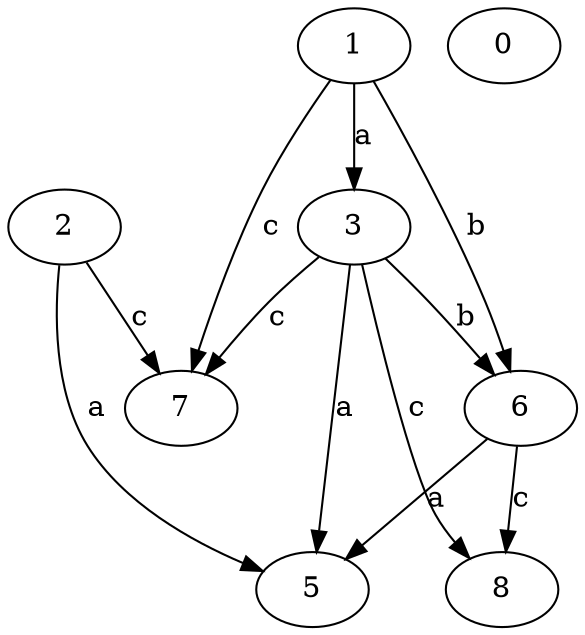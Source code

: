 strict digraph  {
2;
0;
3;
1;
5;
6;
7;
8;
2 -> 5  [label=a];
2 -> 7  [label=c];
3 -> 5  [label=a];
3 -> 6  [label=b];
3 -> 7  [label=c];
3 -> 8  [label=c];
1 -> 3  [label=a];
1 -> 6  [label=b];
1 -> 7  [label=c];
6 -> 5  [label=a];
6 -> 8  [label=c];
}
